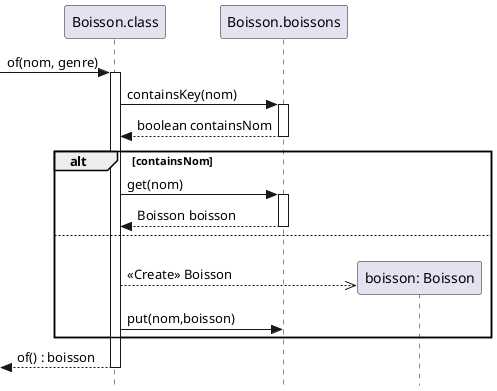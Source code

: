 @startuml
'https://plantuml.com/sequence-diagram
skinparam style strictuml

participant "Boisson.class" as Boisson
participant "Boisson.boissons" as boissons
participant "boisson: Boisson" as boisson

[-> Boisson ++ : of(nom, genre)
Boisson -> boissons ++: containsKey(nom)
return boolean containsNom
alt containsNom
Boisson -> boissons ++: get(nom)
return Boisson boisson
else
|||
Boisson -->> boisson ** : <<Create>> Boisson
Boisson -> boissons : put(nom,boisson)
end
return of() : boisson

@enduml